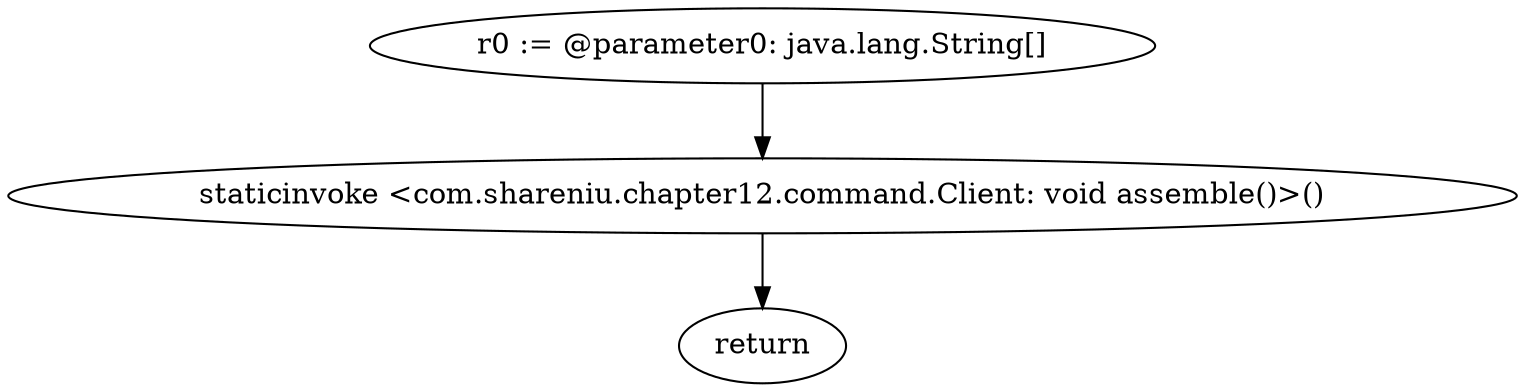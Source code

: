 digraph "unitGraph" {
    "r0 := @parameter0: java.lang.String[]"
    "staticinvoke <com.shareniu.chapter12.command.Client: void assemble()>()"
    "return"
    "r0 := @parameter0: java.lang.String[]"->"staticinvoke <com.shareniu.chapter12.command.Client: void assemble()>()";
    "staticinvoke <com.shareniu.chapter12.command.Client: void assemble()>()"->"return";
}
